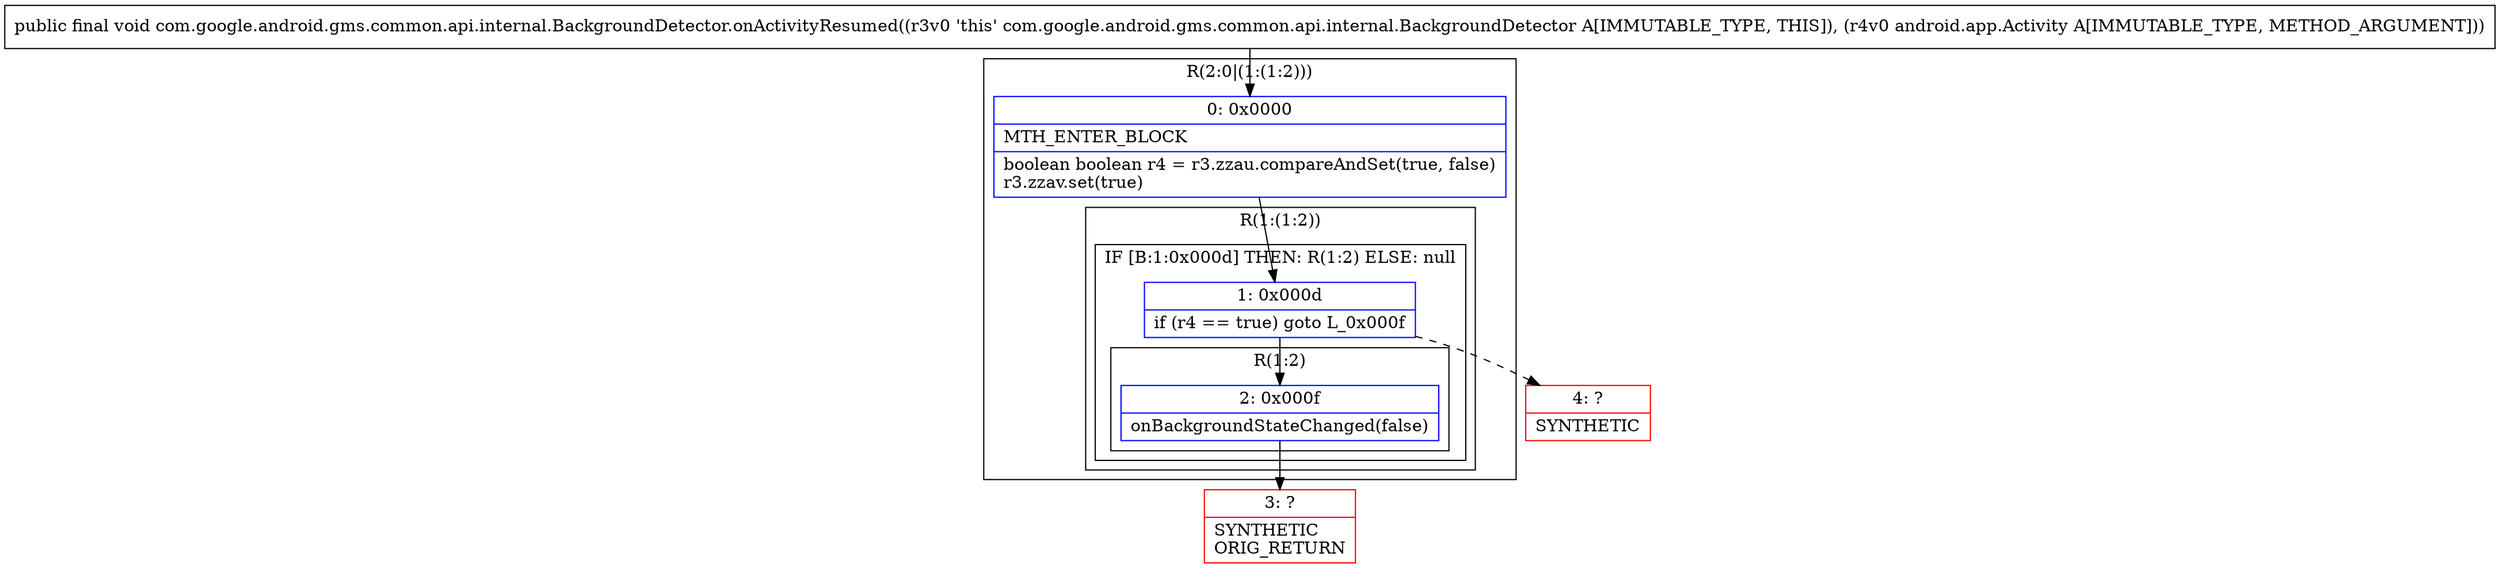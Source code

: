 digraph "CFG forcom.google.android.gms.common.api.internal.BackgroundDetector.onActivityResumed(Landroid\/app\/Activity;)V" {
subgraph cluster_Region_1577438318 {
label = "R(2:0|(1:(1:2)))";
node [shape=record,color=blue];
Node_0 [shape=record,label="{0\:\ 0x0000|MTH_ENTER_BLOCK\l|boolean boolean r4 = r3.zzau.compareAndSet(true, false)\lr3.zzav.set(true)\l}"];
subgraph cluster_Region_556287916 {
label = "R(1:(1:2))";
node [shape=record,color=blue];
subgraph cluster_IfRegion_617989992 {
label = "IF [B:1:0x000d] THEN: R(1:2) ELSE: null";
node [shape=record,color=blue];
Node_1 [shape=record,label="{1\:\ 0x000d|if (r4 == true) goto L_0x000f\l}"];
subgraph cluster_Region_780289322 {
label = "R(1:2)";
node [shape=record,color=blue];
Node_2 [shape=record,label="{2\:\ 0x000f|onBackgroundStateChanged(false)\l}"];
}
}
}
}
Node_3 [shape=record,color=red,label="{3\:\ ?|SYNTHETIC\lORIG_RETURN\l}"];
Node_4 [shape=record,color=red,label="{4\:\ ?|SYNTHETIC\l}"];
MethodNode[shape=record,label="{public final void com.google.android.gms.common.api.internal.BackgroundDetector.onActivityResumed((r3v0 'this' com.google.android.gms.common.api.internal.BackgroundDetector A[IMMUTABLE_TYPE, THIS]), (r4v0 android.app.Activity A[IMMUTABLE_TYPE, METHOD_ARGUMENT])) }"];
MethodNode -> Node_0;
Node_0 -> Node_1;
Node_1 -> Node_2;
Node_1 -> Node_4[style=dashed];
Node_2 -> Node_3;
}

